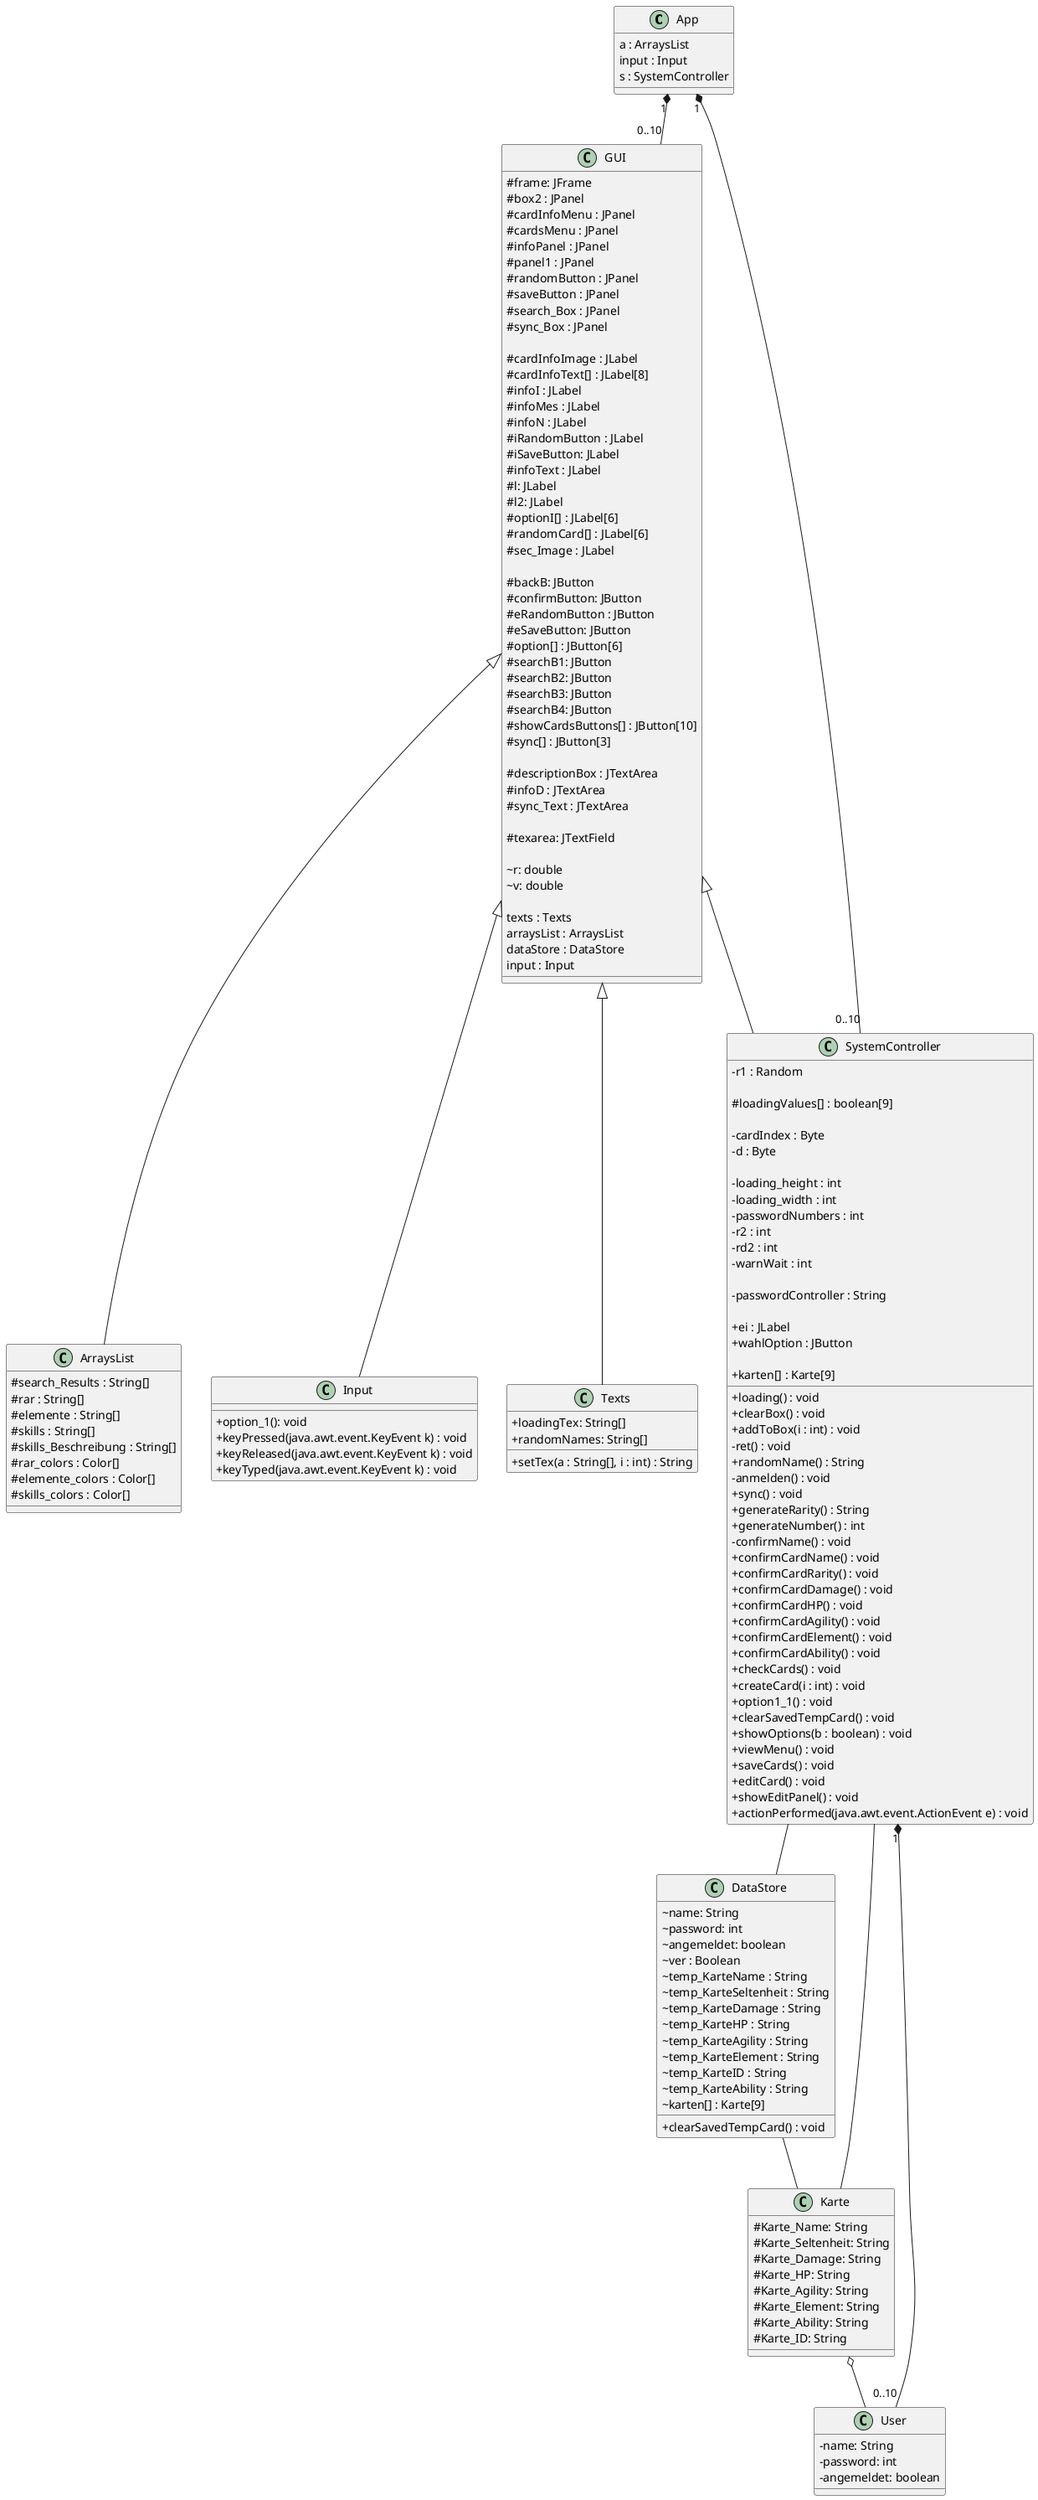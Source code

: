 @startuml
skinparam classAttributeIconSize 0

class App{
 a : ArraysList
 input : Input
 s : SystemController

}



class ArraysList{
#search_Results : String[]
#rar : String[]
#elemente : String[]
#skills : String[]
#skills_Beschreibung : String[]
#rar_colors : Color[]
#elemente_colors : Color[]
#skills_colors : Color[]

 }
 
 class DataStore{
 ~name: String
 ~password: int
 ~angemeldet: boolean
 ~ver : Boolean
 ~temp_KarteName : String
 ~temp_KarteSeltenheit : String
 ~temp_KarteDamage : String
 ~temp_KarteHP : String
 ~temp_KarteAgility : String
 ~temp_KarteElement : String
 ~temp_KarteID : String
 ~temp_KarteAbility : String    
 ~karten[] : Karte[9]
 +clearSavedTempCard() : void
}





class GUI{
 #frame: JFrame
 #box2 : JPanel
 #cardInfoMenu : JPanel      
 #cardsMenu : JPanel
 #infoPanel : JPanel
 #panel1 : JPanel
 #randomButton : JPanel
 #saveButton : JPanel
 #search_Box : JPanel
 #sync_Box : JPanel

 #cardInfoImage : JLabel
 #cardInfoText[] : JLabel[8]
 #infoI : JLabel
 #infoMes : JLabel
 #infoN : JLabel
 #iRandomButton : JLabel
 #iSaveButton: JLabel
 #infoText : JLabel
 #l: JLabel
 #l2: JLabel
 #optionI[] : JLabel[6]
 #randomCard[] : JLabel[6]
 #sec_Image : JLabel

 #backB: JButton
 #confirmButton: JButton
 #eRandomButton : JButton
 #eSaveButton: JButton
 #option[] : JButton[6]
 #searchB1: JButton
 #searchB2: JButton
 #searchB3: JButton
 #searchB4: JButton
 #showCardsButtons[] : JButton[10]
 #sync[] : JButton[3]

 #descriptionBox : JTextArea
 #infoD : JTextArea
 #sync_Text : JTextArea

 #texarea: JTextField

 ~r: double
 ~v: double

 texts : Texts
 arraysList : ArraysList
 dataStore : DataStore
 input : Input

}


class Input{
 +option_1(): void
 +keyPressed(java.awt.event.KeyEvent k) : void
 +keyReleased(java.awt.event.KeyEvent k) : void
 +keyTyped(java.awt.event.KeyEvent k) : void
}

class Karte{
 #Karte_Name: String
 #Karte_Seltenheit: String
 #Karte_Damage: String
 #Karte_HP: String
 #Karte_Agility: String
 #Karte_Element: String
 #Karte_Ability: String
 #Karte_ID: String

}

class SystemController{
-r1 : Random

#loadingValues[] : boolean[9]

-cardIndex : Byte
-d : Byte

-loading_height : int
-loading_width : int
-passwordNumbers : int
-r2 : int
-rd2 : int
-warnWait : int

-passwordController : String

+ei : JLabel
+wahlOption : JButton

 +karten[] : Karte[9]

 +loading() : void
 +clearBox() : void
 +addToBox(i : int) : void
 -ret() : void
 +randomName() : String
 -anmelden() : void
 +sync() : void
 +generateRarity() : String
 +generateNumber() : int
 -confirmName() : void
 +confirmCardName() : void
 +confirmCardRarity() : void
 +confirmCardDamage() : void
 +confirmCardHP() : void
 +confirmCardAgility() : void
 +confirmCardElement() : void
 +confirmCardAbility() : void
 +checkCards() : void
 +createCard(i : int) : void
 +option1_1() : void
 +clearSavedTempCard() : void
 +showOptions(b : boolean) : void
 +viewMenu() : void
 +saveCards() : void
 +editCard() : void
 +showEditPanel() : void
 +actionPerformed(java.awt.event.ActionEvent e) : void
}


class Texts{
+loadingTex: String[]
+randomNames: String[]
+setTex(a : String[], i : int) : String
}

class User{
 -name: String
 -password: int
 -angemeldet: boolean
}


GUI <|-- SystemController
SystemController -- DataStore
SystemController "1" *-- "0..10" User
GUI <|-- Input
App "1" *-- "0..10" SystemController
App "1" *-- "0..10" GUI
GUI <|-- Texts
GUI <|-- ArraysList
DataStore -- Karte
SystemController -- Karte
Karte o-- User



@enduml
